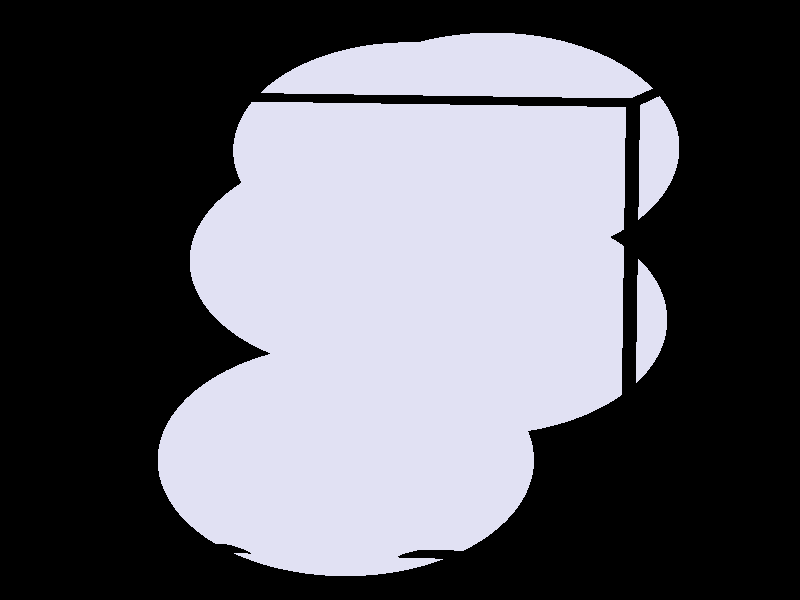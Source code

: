 #include "colors.inc"
#include "finish.inc"

global_settings {assumed_gamma 1 max_trace_level 6}
background {color White transmit 1.0}
camera {perspective
  right -5.70*x up 6.94*y
  direction 50.00*z
  location <0,0,50.00> look_at <0,0,0>}


light_source {<  2.00,   3.00,  40.00> color White
  area_light <0.70, 0, 0>, <0, 0.70, 0>, 3, 3
  adaptive 1 jitter}
// no fog
#declare simple = finish {phong 0.7}
#declare pale = finish {ambient 0.5 diffuse 0.85 roughness 0.001 specular 0.200 }
#declare intermediate = finish {ambient 0.3 diffuse 0.6 specular 0.1 roughness 0.04}
#declare vmd = finish {ambient 0.0 diffuse 0.65 phong 0.1 phong_size 40.0 specular 0.5 }
#declare jmol = finish {ambient 0.2 diffuse 0.6 specular 1 roughness 0.001 metallic}
#declare ase2 = finish {ambient 0.05 brilliance 3 diffuse 0.6 metallic specular 0.7 roughness 0.04 reflection 0.15}
#declare ase3 = finish {ambient 0.15 brilliance 2 diffuse 0.6 metallic specular 1.0 roughness 0.001 reflection 0.0}
#declare glass = finish {ambient 0.05 diffuse 0.3 specular 1.0 roughness 0.001}
#declare glass2 = finish {ambient 0.01 diffuse 0.3 specular 1.0 reflection 0.25 roughness 0.001}
#declare Rcell = 0.050;
#declare Rbond = 0.100;

#macro atom(LOC, R, COL, TRANS, FIN)
  sphere{LOC, R texture{pigment{color COL transmit TRANS} finish{FIN}}}
#end
#macro constrain(LOC, R, COL, TRANS FIN)
union{torus{R, Rcell rotate 45*z texture{pigment{color COL transmit TRANS} finish{FIN}}}
     torus{R, Rcell rotate -45*z texture{pigment{color COL transmit TRANS} finish{FIN}}}
     translate LOC}
#end

cylinder {< -2.71,  -2.91,  -1.65>, < -1.66,  -2.02,  -7.18>, Rcell pigment {Black}}
cylinder {< -2.70,   2.42,  -0.80>, < -1.64,   3.31,  -6.33>, Rcell pigment {Black}}
cylinder {<  1.66,   2.28,   0.01>, <  2.71,   3.17,  -5.52>, Rcell pigment {Black}}
cylinder {<  1.64,  -3.05,  -0.84>, <  2.70,  -2.16,  -6.37>, Rcell pigment {Black}}
cylinder {< -2.71,  -2.91,  -1.65>, < -2.70,   2.42,  -0.80>, Rcell pigment {Black}}
cylinder {< -1.66,  -2.02,  -7.18>, < -1.64,   3.31,  -6.33>, Rcell pigment {Black}}
cylinder {<  2.70,  -2.16,  -6.37>, <  2.71,   3.17,  -5.52>, Rcell pigment {Black}}
cylinder {<  1.64,  -3.05,  -0.84>, <  1.66,   2.28,   0.01>, Rcell pigment {Black}}
cylinder {< -2.71,  -2.91,  -1.65>, <  1.64,  -3.05,  -0.84>, Rcell pigment {Black}}
cylinder {< -1.66,  -2.02,  -7.18>, <  2.70,  -2.16,  -6.37>, Rcell pigment {Black}}
cylinder {< -1.64,   3.31,  -6.33>, <  2.71,   3.17,  -5.52>, Rcell pigment {Black}}
cylinder {< -2.70,   2.42,  -0.80>, <  1.66,   2.28,   0.01>, Rcell pigment {Black}}
atom(<  0.07,   1.92,  -5.56>, 1.39, rgb <0.75, 0.75, 0.90>, 0.0, ase2) // #0
atom(< -0.40,  -1.92,  -1.85>, 1.39, rgb <0.75, 0.75, 0.90>, 0.0, ase2) // #1
atom(< -0.23,   0.49,  -4.06>, 1.39, rgb <0.75, 0.75, 0.90>, 0.0, ase2) // #2
atom(<  0.69,   1.84,  -2.27>, 1.39, rgb <0.75, 0.75, 0.90>, 0.0, ase2) // #3
atom(<  0.60,  -0.24,  -2.28>, 1.39, rgb <0.75, 0.75, 0.90>, 0.0, ase2) // #4

// no constraints
